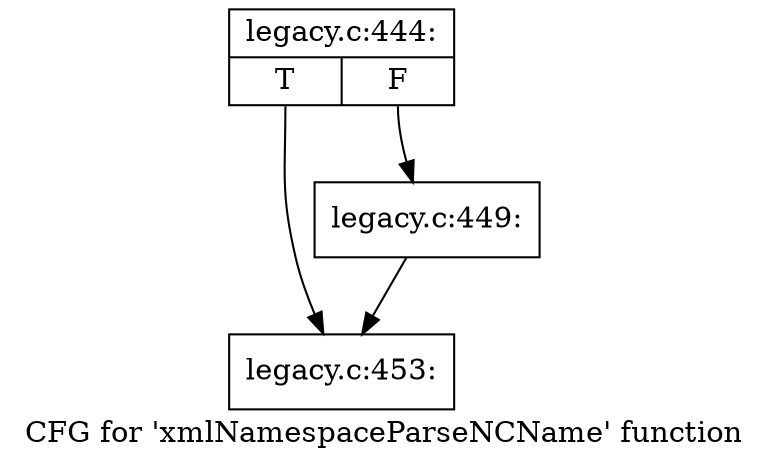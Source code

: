 digraph "CFG for 'xmlNamespaceParseNCName' function" {
	label="CFG for 'xmlNamespaceParseNCName' function";

	Node0x48f1810 [shape=record,label="{legacy.c:444:|{<s0>T|<s1>F}}"];
	Node0x48f1810:s0 -> Node0x48f24c0;
	Node0x48f1810:s1 -> Node0x48f1770;
	Node0x48f1770 [shape=record,label="{legacy.c:449:}"];
	Node0x48f1770 -> Node0x48f24c0;
	Node0x48f24c0 [shape=record,label="{legacy.c:453:}"];
}
